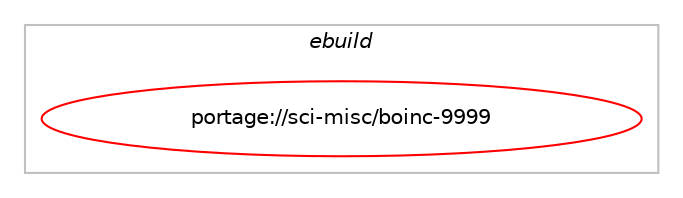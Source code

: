 digraph prolog {

# *************
# Graph options
# *************

newrank=true;
concentrate=true;
compound=true;
graph [rankdir=LR,fontname=Helvetica,fontsize=10,ranksep=1.5];#, ranksep=2.5, nodesep=0.2];
edge  [arrowhead=vee];
node  [fontname=Helvetica,fontsize=10];

# **********
# The ebuild
# **********

subgraph cluster_leftcol {
color=gray;
label=<<i>ebuild</i>>;
id [label="portage://sci-misc/boinc-9999", color=red, width=4, href="../sci-misc/boinc-9999.svg"];
}

# ****************
# The dependencies
# ****************

subgraph cluster_midcol {
color=gray;
label=<<i>dependencies</i>>;
subgraph cluster_compile {
fillcolor="#eeeeee";
style=filled;
label=<<i>compile</i>>;
# *** BEGIN UNKNOWN DEPENDENCY TYPE (TODO) ***
# id -> equal(use_conditional_group(positive,X,portage://sci-misc/boinc-9999,[package_dependency(portage://sci-misc/boinc-9999,install,no,dev-libs,glib,none,[,,],[slot(2)],[]),package_dependency(portage://sci-misc/boinc-9999,install,no,media-libs,freeglut,none,[,,],[],[]),package_dependency(portage://sci-misc/boinc-9999,install,no,media-libs,libjpeg-turbo,none,[,,],any_same_slot,[]),package_dependency(portage://sci-misc/boinc-9999,install,no,x11-libs,gtk+,none,[,,],[slot(3)],[]),package_dependency(portage://sci-misc/boinc-9999,install,no,x11-libs,libnotify,none,[,,],[],[]),package_dependency(portage://sci-misc/boinc-9999,install,no,x11-libs,libX11,none,[,,],[],[]),package_dependency(portage://sci-misc/boinc-9999,install,no,x11-libs,libXScrnSaver,none,[,,],[],[]),package_dependency(portage://sci-misc/boinc-9999,install,no,x11-libs,libxcb,none,[,,],any_same_slot,[]),package_dependency(portage://sci-misc/boinc-9999,install,no,x11-libs,wxGTK,none,[,,],[slot(3.2-gtk3)],[use(enable(X),none),use(enable(opengl),none),use(enable(webkit),none)]),package_dependency(portage://sci-misc/boinc-9999,install,no,x11-libs,xcb-util,none,[,,],[],[])]))
# *** END UNKNOWN DEPENDENCY TYPE (TODO) ***

# *** BEGIN UNKNOWN DEPENDENCY TYPE (TODO) ***
# id -> equal(use_conditional_group(positive,cuda,portage://sci-misc/boinc-9999,[package_dependency(portage://sci-misc/boinc-9999,install,no,x11-drivers,nvidia-drivers,none,[,,],[],[])]))
# *** END UNKNOWN DEPENDENCY TYPE (TODO) ***

# *** BEGIN UNKNOWN DEPENDENCY TYPE (TODO) ***
# id -> equal(use_conditional_group(positive,opencl,portage://sci-misc/boinc-9999,[package_dependency(portage://sci-misc/boinc-9999,install,no,virtual,opencl,none,[,,],[],[])]))
# *** END UNKNOWN DEPENDENCY TYPE (TODO) ***

# *** BEGIN UNKNOWN DEPENDENCY TYPE (TODO) ***
# id -> equal(package_dependency(portage://sci-misc/boinc-9999,install,no,acct-user,boinc,none,[,,],[],[]))
# *** END UNKNOWN DEPENDENCY TYPE (TODO) ***

# *** BEGIN UNKNOWN DEPENDENCY TYPE (TODO) ***
# id -> equal(package_dependency(portage://sci-misc/boinc-9999,install,no,app-misc,ca-certificates,none,[,,],[],[]))
# *** END UNKNOWN DEPENDENCY TYPE (TODO) ***

# *** BEGIN UNKNOWN DEPENDENCY TYPE (TODO) ***
# id -> equal(package_dependency(portage://sci-misc/boinc-9999,install,no,dev-libs,openssl,none,[,,],any_same_slot,[]))
# *** END UNKNOWN DEPENDENCY TYPE (TODO) ***

# *** BEGIN UNKNOWN DEPENDENCY TYPE (TODO) ***
# id -> equal(package_dependency(portage://sci-misc/boinc-9999,install,no,net-misc,curl,none,[,,],[],[use(equal(curl_ssl_gnutls),negative),use(equal(curl_ssl_openssl),negative),use(disable(curl_ssl_axtls),negative),use(disable(curl_ssl_cyassl),negative)]))
# *** END UNKNOWN DEPENDENCY TYPE (TODO) ***

# *** BEGIN UNKNOWN DEPENDENCY TYPE (TODO) ***
# id -> equal(package_dependency(portage://sci-misc/boinc-9999,install,no,sys-apps,util-linux,none,[,,],[],[]))
# *** END UNKNOWN DEPENDENCY TYPE (TODO) ***

# *** BEGIN UNKNOWN DEPENDENCY TYPE (TODO) ***
# id -> equal(package_dependency(portage://sci-misc/boinc-9999,install,no,sys-libs,zlib,none,[,,],[],[]))
# *** END UNKNOWN DEPENDENCY TYPE (TODO) ***

}
subgraph cluster_compileandrun {
fillcolor="#eeeeee";
style=filled;
label=<<i>compile and run</i>>;
}
subgraph cluster_run {
fillcolor="#eeeeee";
style=filled;
label=<<i>run</i>>;
# *** BEGIN UNKNOWN DEPENDENCY TYPE (TODO) ***
# id -> equal(use_conditional_group(positive,X,portage://sci-misc/boinc-9999,[package_dependency(portage://sci-misc/boinc-9999,run,no,dev-libs,glib,none,[,,],[slot(2)],[]),package_dependency(portage://sci-misc/boinc-9999,run,no,media-libs,freeglut,none,[,,],[],[]),package_dependency(portage://sci-misc/boinc-9999,run,no,media-libs,libjpeg-turbo,none,[,,],any_same_slot,[]),package_dependency(portage://sci-misc/boinc-9999,run,no,x11-libs,gtk+,none,[,,],[slot(3)],[]),package_dependency(portage://sci-misc/boinc-9999,run,no,x11-libs,libnotify,none,[,,],[],[]),package_dependency(portage://sci-misc/boinc-9999,run,no,x11-libs,libX11,none,[,,],[],[]),package_dependency(portage://sci-misc/boinc-9999,run,no,x11-libs,libXScrnSaver,none,[,,],[],[]),package_dependency(portage://sci-misc/boinc-9999,run,no,x11-libs,libxcb,none,[,,],any_same_slot,[]),package_dependency(portage://sci-misc/boinc-9999,run,no,x11-libs,wxGTK,none,[,,],[slot(3.2-gtk3)],[use(enable(X),none),use(enable(opengl),none),use(enable(webkit),none)]),package_dependency(portage://sci-misc/boinc-9999,run,no,x11-libs,xcb-util,none,[,,],[],[])]))
# *** END UNKNOWN DEPENDENCY TYPE (TODO) ***

# *** BEGIN UNKNOWN DEPENDENCY TYPE (TODO) ***
# id -> equal(use_conditional_group(positive,cuda,portage://sci-misc/boinc-9999,[package_dependency(portage://sci-misc/boinc-9999,run,no,x11-drivers,nvidia-drivers,none,[,,],[],[])]))
# *** END UNKNOWN DEPENDENCY TYPE (TODO) ***

# *** BEGIN UNKNOWN DEPENDENCY TYPE (TODO) ***
# id -> equal(use_conditional_group(positive,opencl,portage://sci-misc/boinc-9999,[package_dependency(portage://sci-misc/boinc-9999,run,no,virtual,opencl,none,[,,],[],[])]))
# *** END UNKNOWN DEPENDENCY TYPE (TODO) ***

# *** BEGIN UNKNOWN DEPENDENCY TYPE (TODO) ***
# id -> equal(package_dependency(portage://sci-misc/boinc-9999,run,no,acct-user,boinc,none,[,,],[],[]))
# *** END UNKNOWN DEPENDENCY TYPE (TODO) ***

# *** BEGIN UNKNOWN DEPENDENCY TYPE (TODO) ***
# id -> equal(package_dependency(portage://sci-misc/boinc-9999,run,no,app-misc,ca-certificates,none,[,,],[],[]))
# *** END UNKNOWN DEPENDENCY TYPE (TODO) ***

# *** BEGIN UNKNOWN DEPENDENCY TYPE (TODO) ***
# id -> equal(package_dependency(portage://sci-misc/boinc-9999,run,no,dev-libs,openssl,none,[,,],any_same_slot,[]))
# *** END UNKNOWN DEPENDENCY TYPE (TODO) ***

# *** BEGIN UNKNOWN DEPENDENCY TYPE (TODO) ***
# id -> equal(package_dependency(portage://sci-misc/boinc-9999,run,no,net-misc,curl,none,[,,],[],[use(equal(curl_ssl_gnutls),negative),use(equal(curl_ssl_openssl),negative),use(disable(curl_ssl_axtls),negative),use(disable(curl_ssl_cyassl),negative)]))
# *** END UNKNOWN DEPENDENCY TYPE (TODO) ***

# *** BEGIN UNKNOWN DEPENDENCY TYPE (TODO) ***
# id -> equal(package_dependency(portage://sci-misc/boinc-9999,run,no,sys-apps,util-linux,none,[,,],[],[]))
# *** END UNKNOWN DEPENDENCY TYPE (TODO) ***

# *** BEGIN UNKNOWN DEPENDENCY TYPE (TODO) ***
# id -> equal(package_dependency(portage://sci-misc/boinc-9999,run,no,sys-libs,zlib,none,[,,],[],[]))
# *** END UNKNOWN DEPENDENCY TYPE (TODO) ***

# *** BEGIN UNKNOWN DEPENDENCY TYPE (TODO) ***
# id -> equal(package_dependency(portage://sci-misc/boinc-9999,run,weak,app-admin,quickswitch,none,[,,],[],[]))
# *** END UNKNOWN DEPENDENCY TYPE (TODO) ***

}
}

# **************
# The candidates
# **************

subgraph cluster_choices {
rank=same;
color=gray;
label=<<i>candidates</i>>;

}

}
